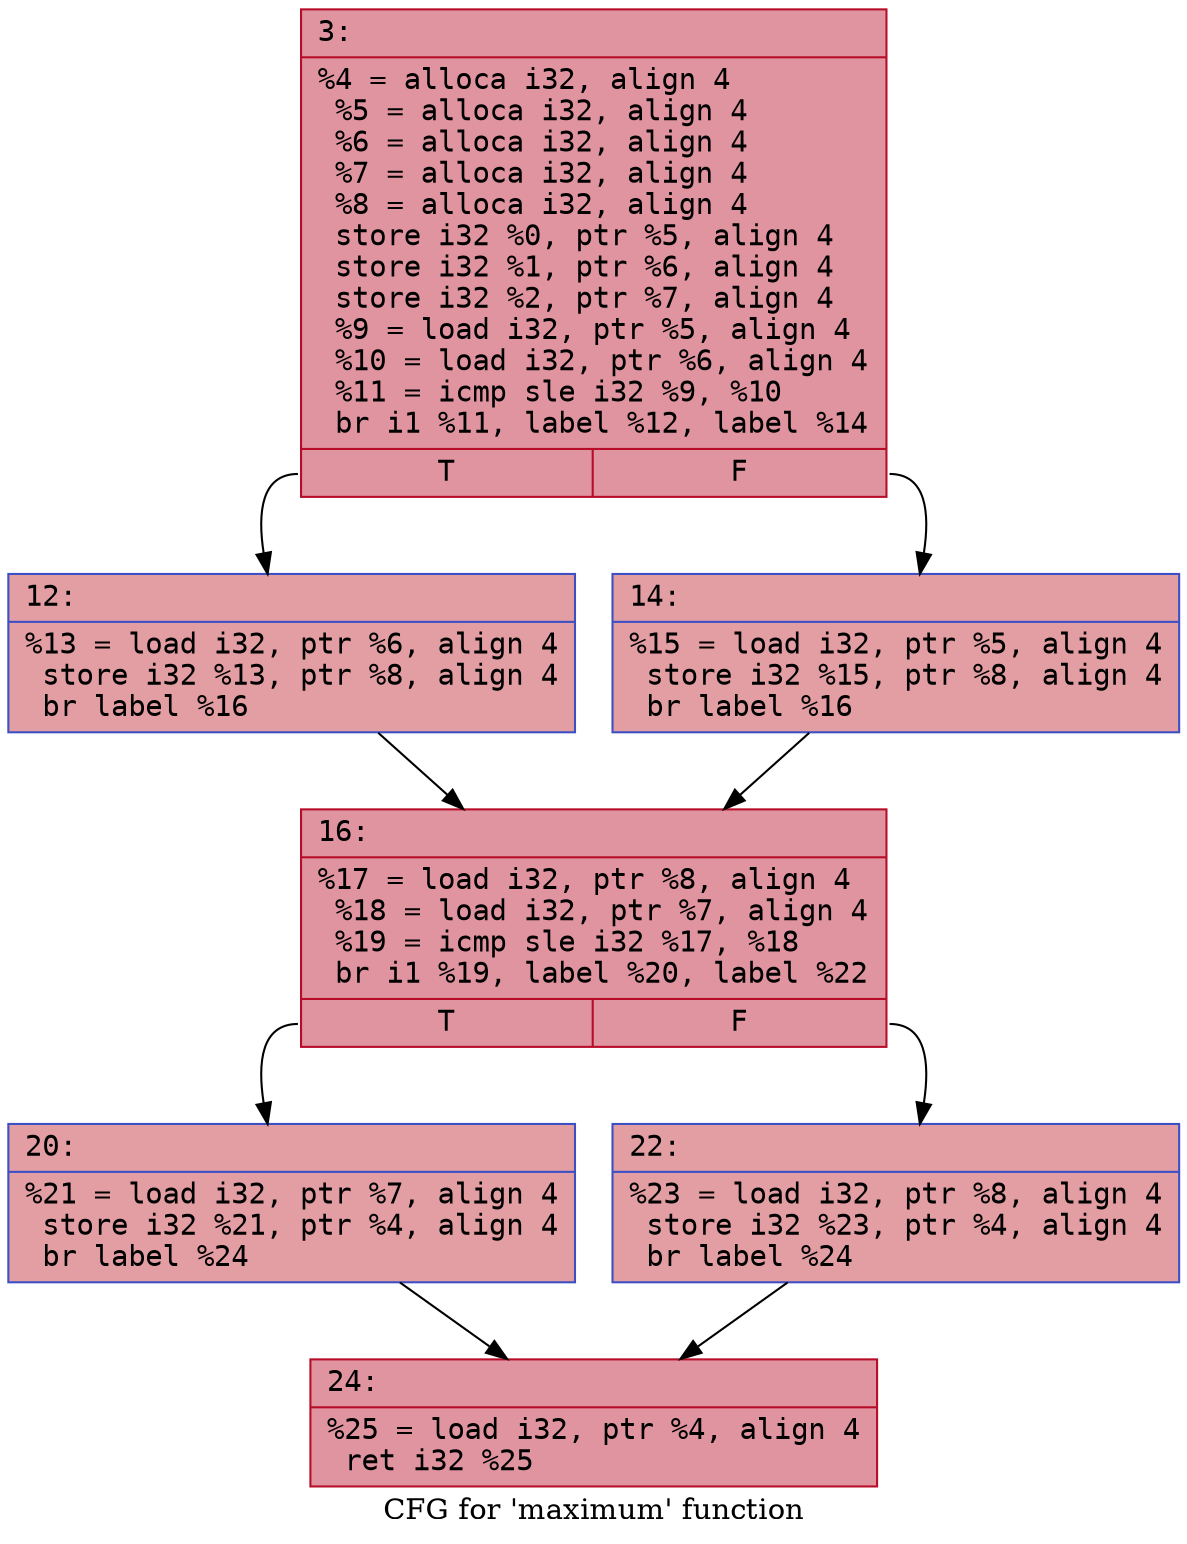 digraph "CFG for 'maximum' function" {
	label="CFG for 'maximum' function";

	Node0x600001f9e210 [shape=record,color="#b70d28ff", style=filled, fillcolor="#b70d2870" fontname="Courier",label="{3:\l|  %4 = alloca i32, align 4\l  %5 = alloca i32, align 4\l  %6 = alloca i32, align 4\l  %7 = alloca i32, align 4\l  %8 = alloca i32, align 4\l  store i32 %0, ptr %5, align 4\l  store i32 %1, ptr %6, align 4\l  store i32 %2, ptr %7, align 4\l  %9 = load i32, ptr %5, align 4\l  %10 = load i32, ptr %6, align 4\l  %11 = icmp sle i32 %9, %10\l  br i1 %11, label %12, label %14\l|{<s0>T|<s1>F}}"];
	Node0x600001f9e210:s0 -> Node0x600001f9e260[tooltip="3 -> 12\nProbability 50.00%" ];
	Node0x600001f9e210:s1 -> Node0x600001f9e2b0[tooltip="3 -> 14\nProbability 50.00%" ];
	Node0x600001f9e260 [shape=record,color="#3d50c3ff", style=filled, fillcolor="#be242e70" fontname="Courier",label="{12:\l|  %13 = load i32, ptr %6, align 4\l  store i32 %13, ptr %8, align 4\l  br label %16\l}"];
	Node0x600001f9e260 -> Node0x600001f9e300[tooltip="12 -> 16\nProbability 100.00%" ];
	Node0x600001f9e2b0 [shape=record,color="#3d50c3ff", style=filled, fillcolor="#be242e70" fontname="Courier",label="{14:\l|  %15 = load i32, ptr %5, align 4\l  store i32 %15, ptr %8, align 4\l  br label %16\l}"];
	Node0x600001f9e2b0 -> Node0x600001f9e300[tooltip="14 -> 16\nProbability 100.00%" ];
	Node0x600001f9e300 [shape=record,color="#b70d28ff", style=filled, fillcolor="#b70d2870" fontname="Courier",label="{16:\l|  %17 = load i32, ptr %8, align 4\l  %18 = load i32, ptr %7, align 4\l  %19 = icmp sle i32 %17, %18\l  br i1 %19, label %20, label %22\l|{<s0>T|<s1>F}}"];
	Node0x600001f9e300:s0 -> Node0x600001f9e350[tooltip="16 -> 20\nProbability 50.00%" ];
	Node0x600001f9e300:s1 -> Node0x600001f9e3a0[tooltip="16 -> 22\nProbability 50.00%" ];
	Node0x600001f9e350 [shape=record,color="#3d50c3ff", style=filled, fillcolor="#be242e70" fontname="Courier",label="{20:\l|  %21 = load i32, ptr %7, align 4\l  store i32 %21, ptr %4, align 4\l  br label %24\l}"];
	Node0x600001f9e350 -> Node0x600001f9e3f0[tooltip="20 -> 24\nProbability 100.00%" ];
	Node0x600001f9e3a0 [shape=record,color="#3d50c3ff", style=filled, fillcolor="#be242e70" fontname="Courier",label="{22:\l|  %23 = load i32, ptr %8, align 4\l  store i32 %23, ptr %4, align 4\l  br label %24\l}"];
	Node0x600001f9e3a0 -> Node0x600001f9e3f0[tooltip="22 -> 24\nProbability 100.00%" ];
	Node0x600001f9e3f0 [shape=record,color="#b70d28ff", style=filled, fillcolor="#b70d2870" fontname="Courier",label="{24:\l|  %25 = load i32, ptr %4, align 4\l  ret i32 %25\l}"];
}
